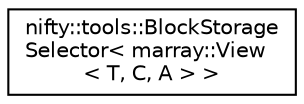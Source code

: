 digraph "Graphical Class Hierarchy"
{
  edge [fontname="Helvetica",fontsize="10",labelfontname="Helvetica",labelfontsize="10"];
  node [fontname="Helvetica",fontsize="10",shape=record];
  rankdir="LR";
  Node1 [label="nifty::tools::BlockStorage\lSelector\< marray::View\l\< T, C, A \> \>",height=0.2,width=0.4,color="black", fillcolor="white", style="filled",URL="$structnifty_1_1tools_1_1BlockStorageSelector_3_01marray_1_1View_3_01T_00_01C_00_01A_01_4_01_4.html"];
}
